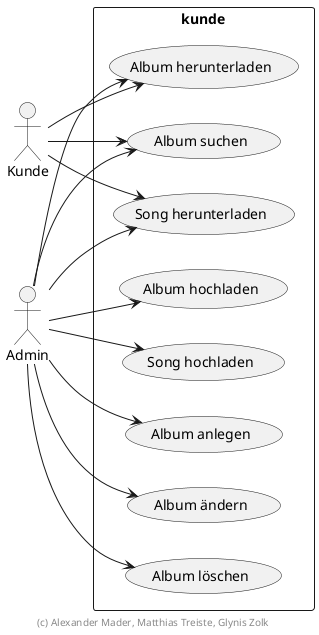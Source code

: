 @startuml Use Cases

left to right direction
skinparam packageStyle rect
skinparam componentStyle uml2

actor Kunde
actor Admin

rectangle kunde {
    Kunde --> (Album suchen)
    Kunde --> (Song herunterladen)
    Kunde --> (Album herunterladen)
    Admin --> (Album suchen)
    Admin --> (Album anlegen)
    Admin --> (Album ändern)
    Admin --> (Album löschen)
    Admin --> (Album hochladen)
    Admin --> (Album herunterladen)
    Admin --> (Song hochladen)
    Admin --> (Song herunterladen)
}

footer (c) Alexander Mader, Matthias Treiste, Glynis Zolk

@enduml
